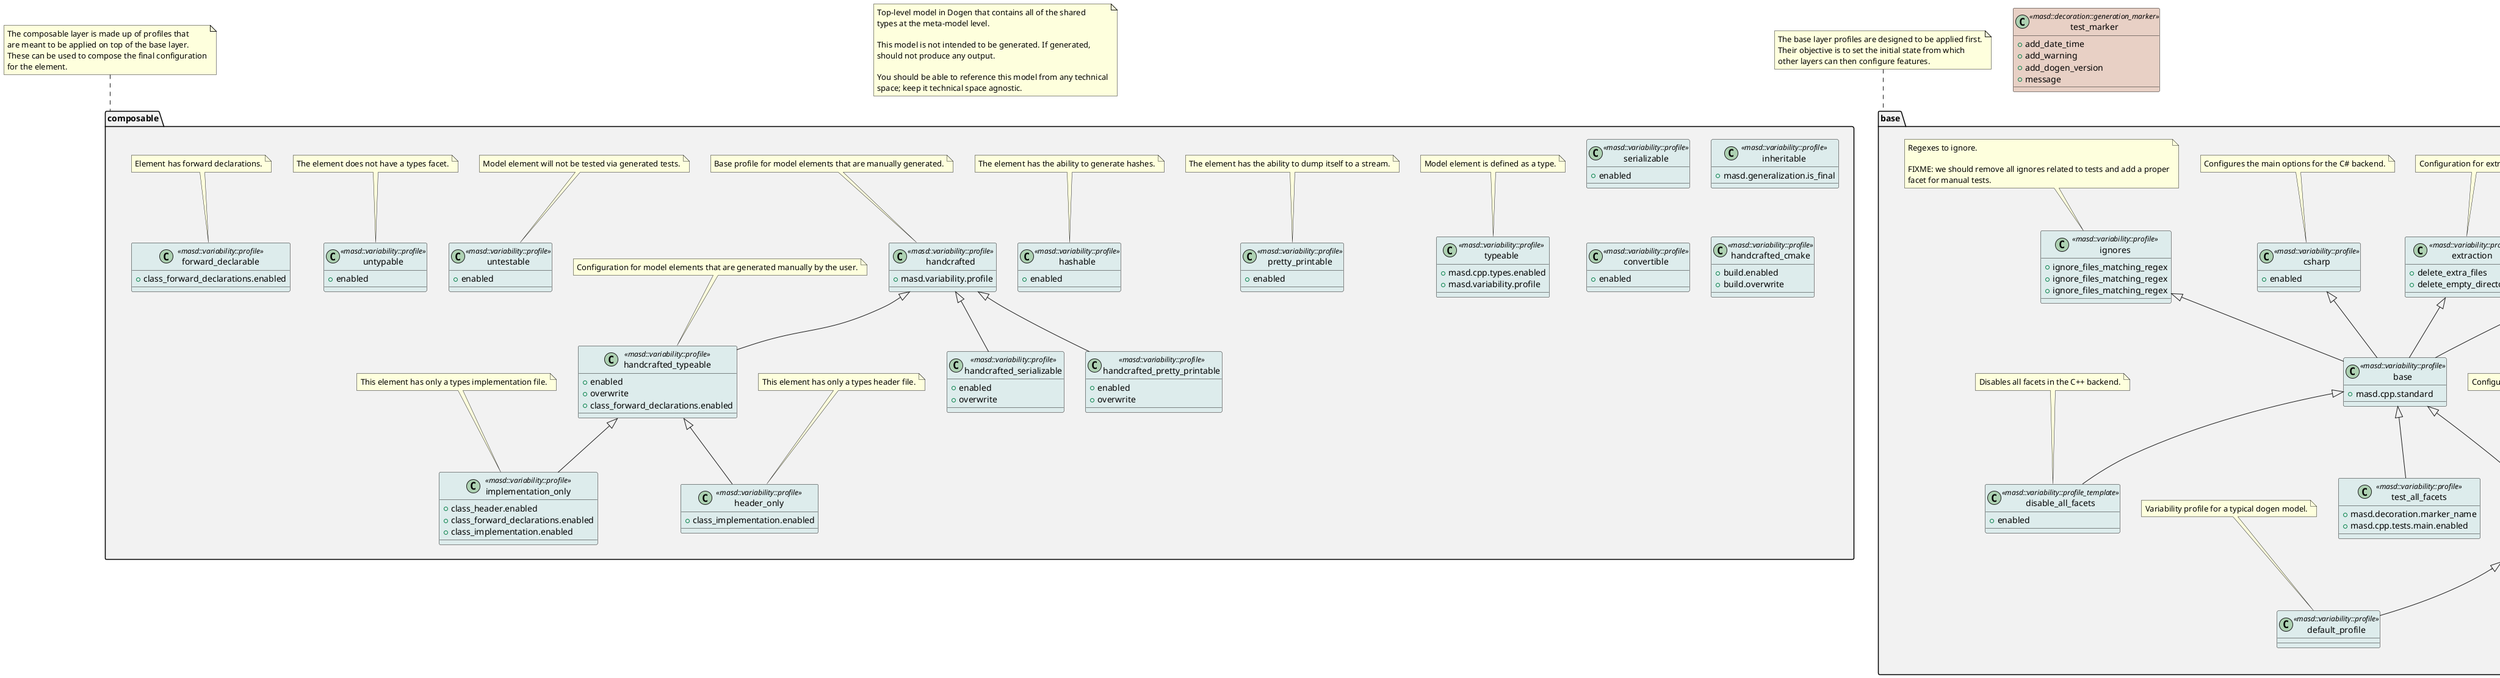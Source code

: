 @startuml
set namespaceSeparator ::
note as N1
Top-level model in Dogen that contains all of the shared
types at the meta-model level.

This model is not intended to be generated. If generated,
should not produce any output.

You should be able to reference this model from any technical
space; keep it technical space agnostic.
end note

namespace base #F2F2F2 {
        class decoration <<masd::variability::profile>> #DDECEC {
                +{field} enabled
                +{field} licence_name
                +{field} modeline_group_name
                +{field} copyright_notice
        }

note top of  decoration
Configuration for the decoration elements.
end note

        class extraction <<masd::variability::profile>> #DDECEC {
                +{field} delete_extra_files
                +{field} delete_empty_directories
        }

note top of  extraction
Configuration for extraction.
end note

        class csharp <<masd::variability::profile>> #DDECEC {
                +{field} enabled
        }

note top of  csharp
Configures the main options for the C# backend.
end note

        class ignores <<masd::variability::profile>> #DDECEC {
                +{field} ignore_files_matching_regex
                +{field} ignore_files_matching_regex
                +{field} ignore_files_matching_regex
        }

note top of  ignores
Regexes to ignore.

FIXME: we should remove all ignores related to tests and add a proper
facet for manual tests.
end note

        class base <<masd::variability::profile>> #DDECEC {
                +{field} masd.cpp.standard
        }

base::decoration <|-- base::base
base::extraction <|-- base::base
base::csharp <|-- base::base
base::ignores <|-- base::base
        class base_profile <<masd::variability::profile>> #DDECEC {
                +{field} odb.enabled
                +{field} hash.enabled
                +{field} serialization.enabled
                +{field} lexical_cast.enabled
                +{field} tests.enabled
                +{field} test_data.enabled
        }

base::base <|-- base::base_profile
note top of  base_profile
Configures the main options for the C++ backend.
end note

        class default_profile <<masd::variability::profile>> #DDECEC {
        }

base::base_profile <|-- base::default_profile
note top of  default_profile
Variability profile for a typical dogen model.
end note

        class disable_all_facets <<masd::variability::profile_template>> #DDECEC {
                +{field} enabled
        }

base::base <|-- base::disable_all_facets
note top of  disable_all_facets
Disables all facets in the C++ backend.
end note

        class relational_profile <<masd::variability::profile>> #DDECEC {
                +{field} odb.enabled
                +{field} build.enabled
        }

base::base_profile <|-- base::relational_profile
        class test_all_facets <<masd::variability::profile>> #DDECEC {
                +{field} masd.decoration.marker_name
                +{field} masd.cpp.tests.main.enabled
        }

base::base <|-- base::test_all_facets
}

note top of  base
The base layer profiles are designed to be applied first.
Their objective is to set the initial state from which
other layers can then configure features.
end note

namespace composable #F2F2F2 {
        class typeable <<masd::variability::profile>> #DDECEC {
                +{field} masd.cpp.types.enabled
                +{field} masd.variability.profile
        }

note top of  typeable
Model element is defined as a type.
end note

        class pretty_printable <<masd::variability::profile>> #DDECEC {
                +{field} enabled
        }

note top of  pretty_printable
The element has the ability to dump itself to a stream.
end note

        class hashable <<masd::variability::profile>> #DDECEC {
                +{field} enabled
        }

note top of  hashable
The element has the ability to generate hashes.
end note

        class serializable <<masd::variability::profile>> #DDECEC {
                +{field} enabled
        }

        class handcrafted <<masd::variability::profile>> #DDECEC {
                +{field} masd.variability.profile
        }

note top of  handcrafted
Base profile for model elements that are manually generated.
end note

        class handcrafted_pretty_printable <<masd::variability::profile>> #DDECEC {
                +{field} enabled
                +{field} overwrite
        }

composable::handcrafted <|-- composable::handcrafted_pretty_printable
        class handcrafted_typeable <<masd::variability::profile>> #DDECEC {
                +{field} enabled
                +{field} overwrite
                +{field} class_forward_declarations.enabled
        }

composable::handcrafted <|-- composable::handcrafted_typeable
note top of  handcrafted_typeable
Configuration for model elements that are generated manually by the user.
end note

        class header_only <<masd::variability::profile>> #DDECEC {
                +{field} class_implementation.enabled
        }

composable::handcrafted_typeable <|-- composable::header_only
note top of  header_only
This element has only a types header file.
end note

        class inheritable <<masd::variability::profile>> #DDECEC {
                +{field} masd.generalization.is_final
        }

        class implementation_only <<masd::variability::profile>> #DDECEC {
                +{field} class_header.enabled
                +{field} class_forward_declarations.enabled
                +{field} class_implementation.enabled
        }

composable::handcrafted_typeable <|-- composable::implementation_only
note top of  implementation_only
This element has only a types implementation file.
end note

        class handcrafted_serializable <<masd::variability::profile>> #DDECEC {
                +{field} enabled
                +{field} overwrite
        }

composable::handcrafted <|-- composable::handcrafted_serializable
        class convertible <<masd::variability::profile>> #DDECEC {
                +{field} enabled
        }

        class untestable <<masd::variability::profile>> #DDECEC {
                +{field} enabled
        }

note top of  untestable
Model element will not be tested via generated tests.
end note

        class untypable <<masd::variability::profile>> #DDECEC {
                +{field} enabled
        }

note top of  untypable
The element does not have a types facet.
end note

        class handcrafted_cmake <<masd::variability::profile>> #DDECEC {
                +{field} build.enabled
                +{field} build.overwrite
        }

        class forward_declarable <<masd::variability::profile>> #DDECEC {
                +{field} class_forward_declarations.enabled
        }

note top of  forward_declarable
Element has forward declarations.
end note

}

note top of  composable
The composable layer is made up of profiles that
are meant to be applied on top of the base layer.
These can be used to compose the final configuration
for the element.
end note

class test_marker <<masd::decoration::generation_marker>> #E8D0C5 {
        +{field} add_date_time
        +{field} add_warning
        +{field} add_dogen_version
        +{field} message
}

@enduml

